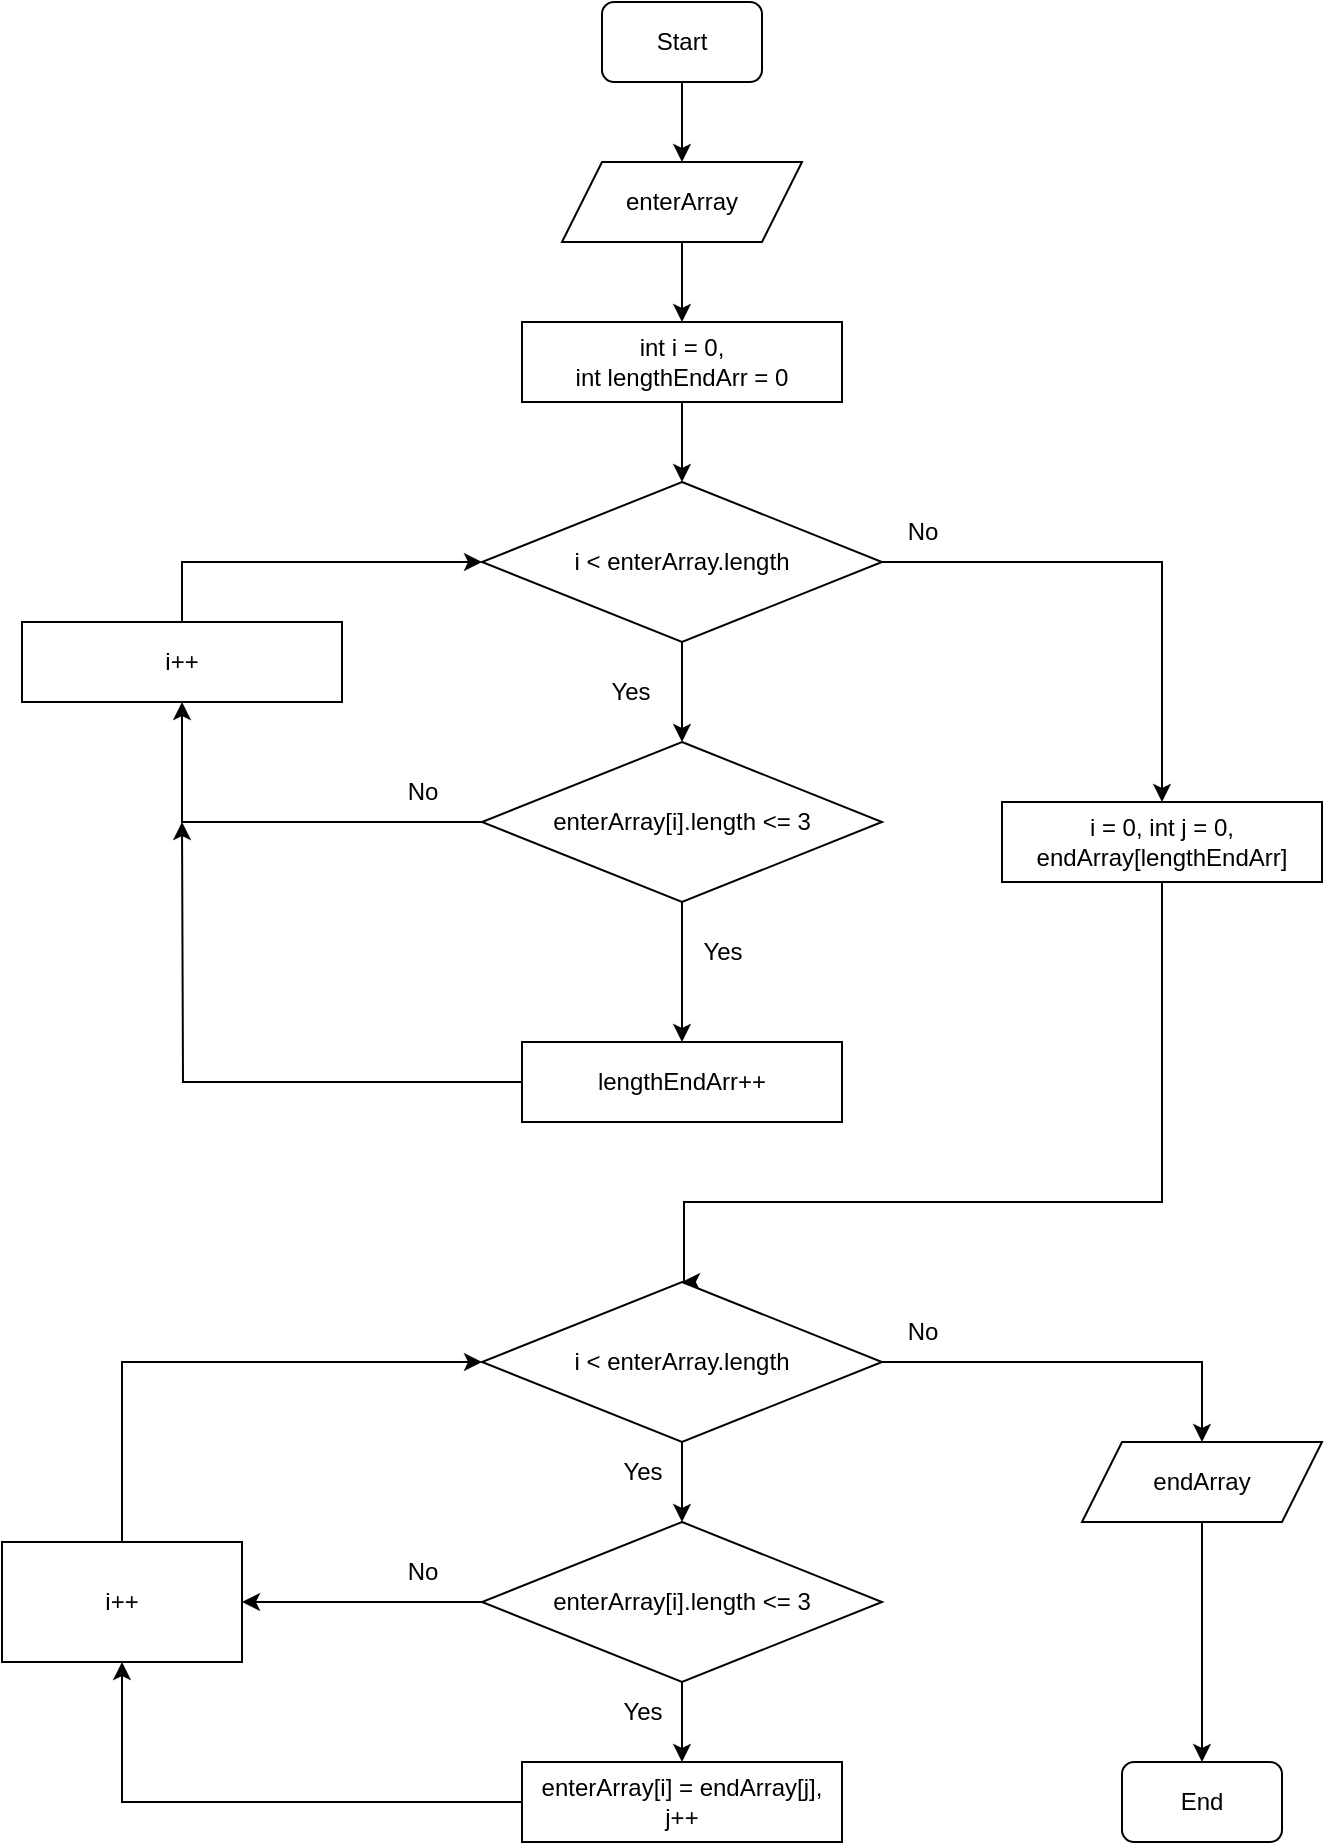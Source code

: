 <mxfile version="24.2.5" type="device">
  <diagram name="Страница — 1" id="YuyRIkmtOgdCBXdtULop">
    <mxGraphModel dx="1434" dy="837" grid="1" gridSize="10" guides="1" tooltips="1" connect="1" arrows="1" fold="1" page="1" pageScale="1" pageWidth="827" pageHeight="1169" math="0" shadow="0">
      <root>
        <mxCell id="0" />
        <mxCell id="1" parent="0" />
        <mxCell id="iouOsVHCN_rU_b1V1nuK-4" value="" style="edgeStyle=orthogonalEdgeStyle;rounded=0;orthogonalLoop=1;jettySize=auto;html=1;" edge="1" parent="1" source="iouOsVHCN_rU_b1V1nuK-1" target="iouOsVHCN_rU_b1V1nuK-2">
          <mxGeometry relative="1" as="geometry" />
        </mxCell>
        <mxCell id="iouOsVHCN_rU_b1V1nuK-1" value="Start" style="rounded=1;whiteSpace=wrap;html=1;" vertex="1" parent="1">
          <mxGeometry x="400" width="80" height="40" as="geometry" />
        </mxCell>
        <mxCell id="iouOsVHCN_rU_b1V1nuK-6" value="" style="edgeStyle=orthogonalEdgeStyle;rounded=0;orthogonalLoop=1;jettySize=auto;html=1;" edge="1" parent="1" source="iouOsVHCN_rU_b1V1nuK-2" target="iouOsVHCN_rU_b1V1nuK-5">
          <mxGeometry relative="1" as="geometry" />
        </mxCell>
        <mxCell id="iouOsVHCN_rU_b1V1nuK-2" value="enterArray" style="shape=parallelogram;perimeter=parallelogramPerimeter;whiteSpace=wrap;html=1;fixedSize=1;" vertex="1" parent="1">
          <mxGeometry x="380" y="80" width="120" height="40" as="geometry" />
        </mxCell>
        <mxCell id="iouOsVHCN_rU_b1V1nuK-9" value="" style="edgeStyle=orthogonalEdgeStyle;rounded=0;orthogonalLoop=1;jettySize=auto;html=1;" edge="1" parent="1" source="iouOsVHCN_rU_b1V1nuK-5" target="iouOsVHCN_rU_b1V1nuK-8">
          <mxGeometry relative="1" as="geometry" />
        </mxCell>
        <mxCell id="iouOsVHCN_rU_b1V1nuK-5" value="&lt;span style=&quot;background-color: initial;&quot;&gt;int i = 0,&lt;/span&gt;&lt;div&gt;int lengthEndArr = 0&lt;span style=&quot;background-color: initial;&quot;&gt;&lt;br&gt;&lt;/span&gt;&lt;/div&gt;" style="rounded=0;whiteSpace=wrap;html=1;" vertex="1" parent="1">
          <mxGeometry x="360" y="160" width="160" height="40" as="geometry" />
        </mxCell>
        <mxCell id="iouOsVHCN_rU_b1V1nuK-11" value="" style="edgeStyle=orthogonalEdgeStyle;rounded=0;orthogonalLoop=1;jettySize=auto;html=1;" edge="1" parent="1" source="iouOsVHCN_rU_b1V1nuK-8" target="iouOsVHCN_rU_b1V1nuK-10">
          <mxGeometry relative="1" as="geometry" />
        </mxCell>
        <mxCell id="iouOsVHCN_rU_b1V1nuK-35" style="edgeStyle=orthogonalEdgeStyle;rounded=0;orthogonalLoop=1;jettySize=auto;html=1;" edge="1" parent="1" source="iouOsVHCN_rU_b1V1nuK-8">
          <mxGeometry relative="1" as="geometry">
            <mxPoint x="680" y="400" as="targetPoint" />
            <Array as="points">
              <mxPoint x="680" y="280" />
              <mxPoint x="680" y="360" />
            </Array>
          </mxGeometry>
        </mxCell>
        <mxCell id="iouOsVHCN_rU_b1V1nuK-8" value="i &amp;lt; enterArray.length" style="rhombus;whiteSpace=wrap;html=1;rounded=0;" vertex="1" parent="1">
          <mxGeometry x="340" y="240" width="200" height="80" as="geometry" />
        </mxCell>
        <mxCell id="iouOsVHCN_rU_b1V1nuK-44" style="edgeStyle=orthogonalEdgeStyle;rounded=0;orthogonalLoop=1;jettySize=auto;html=1;entryX=0.5;entryY=1;entryDx=0;entryDy=0;" edge="1" parent="1" source="iouOsVHCN_rU_b1V1nuK-10" target="iouOsVHCN_rU_b1V1nuK-43">
          <mxGeometry relative="1" as="geometry" />
        </mxCell>
        <mxCell id="iouOsVHCN_rU_b1V1nuK-46" value="" style="edgeStyle=orthogonalEdgeStyle;rounded=0;orthogonalLoop=1;jettySize=auto;html=1;" edge="1" parent="1" source="iouOsVHCN_rU_b1V1nuK-10" target="iouOsVHCN_rU_b1V1nuK-45">
          <mxGeometry relative="1" as="geometry" />
        </mxCell>
        <mxCell id="iouOsVHCN_rU_b1V1nuK-10" value="enterArray[i].length &amp;lt;= 3" style="rhombus;whiteSpace=wrap;html=1;rounded=0;" vertex="1" parent="1">
          <mxGeometry x="340" y="370" width="200" height="80" as="geometry" />
        </mxCell>
        <mxCell id="iouOsVHCN_rU_b1V1nuK-12" value="Yes" style="text;html=1;align=center;verticalAlign=middle;resizable=0;points=[];autosize=1;strokeColor=none;fillColor=none;" vertex="1" parent="1">
          <mxGeometry x="394" y="330" width="40" height="30" as="geometry" />
        </mxCell>
        <mxCell id="iouOsVHCN_rU_b1V1nuK-27" value="Yes" style="text;html=1;align=center;verticalAlign=middle;resizable=0;points=[];autosize=1;strokeColor=none;fillColor=none;" vertex="1" parent="1">
          <mxGeometry x="440" y="460" width="40" height="30" as="geometry" />
        </mxCell>
        <mxCell id="iouOsVHCN_rU_b1V1nuK-30" value="No" style="text;html=1;align=center;verticalAlign=middle;resizable=0;points=[];autosize=1;strokeColor=none;fillColor=none;" vertex="1" parent="1">
          <mxGeometry x="290" y="380" width="40" height="30" as="geometry" />
        </mxCell>
        <mxCell id="iouOsVHCN_rU_b1V1nuK-15" value="No" style="text;html=1;align=center;verticalAlign=middle;resizable=0;points=[];autosize=1;strokeColor=none;fillColor=none;" vertex="1" parent="1">
          <mxGeometry x="540" y="250" width="40" height="30" as="geometry" />
        </mxCell>
        <mxCell id="iouOsVHCN_rU_b1V1nuK-48" style="edgeStyle=orthogonalEdgeStyle;rounded=0;orthogonalLoop=1;jettySize=auto;html=1;entryX=0;entryY=0.5;entryDx=0;entryDy=0;" edge="1" parent="1" source="iouOsVHCN_rU_b1V1nuK-43" target="iouOsVHCN_rU_b1V1nuK-8">
          <mxGeometry relative="1" as="geometry">
            <Array as="points">
              <mxPoint x="190" y="280" />
            </Array>
          </mxGeometry>
        </mxCell>
        <mxCell id="iouOsVHCN_rU_b1V1nuK-43" value="&lt;div&gt;&lt;span style=&quot;background-color: initial;&quot;&gt;i++&lt;/span&gt;&lt;/div&gt;" style="rounded=0;whiteSpace=wrap;html=1;" vertex="1" parent="1">
          <mxGeometry x="110" y="310" width="160" height="40" as="geometry" />
        </mxCell>
        <mxCell id="iouOsVHCN_rU_b1V1nuK-47" style="edgeStyle=orthogonalEdgeStyle;rounded=0;orthogonalLoop=1;jettySize=auto;html=1;" edge="1" parent="1" source="iouOsVHCN_rU_b1V1nuK-45">
          <mxGeometry relative="1" as="geometry">
            <mxPoint x="190" y="410" as="targetPoint" />
          </mxGeometry>
        </mxCell>
        <mxCell id="iouOsVHCN_rU_b1V1nuK-45" value="lengthEndArr++" style="rounded=0;whiteSpace=wrap;html=1;" vertex="1" parent="1">
          <mxGeometry x="360" y="520" width="160" height="40" as="geometry" />
        </mxCell>
        <mxCell id="iouOsVHCN_rU_b1V1nuK-51" style="edgeStyle=orthogonalEdgeStyle;rounded=0;orthogonalLoop=1;jettySize=auto;html=1;entryX=0.5;entryY=0;entryDx=0;entryDy=0;entryPerimeter=0;" edge="1" parent="1" source="iouOsVHCN_rU_b1V1nuK-49" target="iouOsVHCN_rU_b1V1nuK-50">
          <mxGeometry relative="1" as="geometry">
            <mxPoint x="440" y="630" as="targetPoint" />
            <Array as="points">
              <mxPoint x="680" y="600" />
              <mxPoint x="441" y="600" />
            </Array>
          </mxGeometry>
        </mxCell>
        <mxCell id="iouOsVHCN_rU_b1V1nuK-49" value="&lt;div&gt;&lt;span style=&quot;background-color: initial;&quot;&gt;i = 0, int j = 0,&lt;/span&gt;&lt;/div&gt;&lt;div&gt;&lt;span style=&quot;background-color: initial;&quot;&gt;endArray[lengthEndArr]&lt;/span&gt;&lt;/div&gt;" style="rounded=0;whiteSpace=wrap;html=1;" vertex="1" parent="1">
          <mxGeometry x="600" y="400" width="160" height="40" as="geometry" />
        </mxCell>
        <mxCell id="iouOsVHCN_rU_b1V1nuK-53" value="" style="edgeStyle=orthogonalEdgeStyle;rounded=0;orthogonalLoop=1;jettySize=auto;html=1;" edge="1" parent="1" source="iouOsVHCN_rU_b1V1nuK-50" target="iouOsVHCN_rU_b1V1nuK-52">
          <mxGeometry relative="1" as="geometry" />
        </mxCell>
        <mxCell id="iouOsVHCN_rU_b1V1nuK-50" value="i &amp;lt; enterArray.length" style="rhombus;whiteSpace=wrap;html=1;rounded=0;" vertex="1" parent="1">
          <mxGeometry x="340" y="640" width="200" height="80" as="geometry" />
        </mxCell>
        <mxCell id="iouOsVHCN_rU_b1V1nuK-58" value="" style="edgeStyle=orthogonalEdgeStyle;rounded=0;orthogonalLoop=1;jettySize=auto;html=1;" edge="1" parent="1" source="iouOsVHCN_rU_b1V1nuK-52" target="iouOsVHCN_rU_b1V1nuK-57">
          <mxGeometry relative="1" as="geometry" />
        </mxCell>
        <mxCell id="iouOsVHCN_rU_b1V1nuK-61" value="" style="edgeStyle=orthogonalEdgeStyle;rounded=0;orthogonalLoop=1;jettySize=auto;html=1;" edge="1" parent="1" source="iouOsVHCN_rU_b1V1nuK-52" target="iouOsVHCN_rU_b1V1nuK-60">
          <mxGeometry relative="1" as="geometry" />
        </mxCell>
        <mxCell id="iouOsVHCN_rU_b1V1nuK-52" value="enterArray[i].length &amp;lt;= 3" style="rhombus;whiteSpace=wrap;html=1;rounded=0;" vertex="1" parent="1">
          <mxGeometry x="340" y="760" width="200" height="80" as="geometry" />
        </mxCell>
        <mxCell id="iouOsVHCN_rU_b1V1nuK-54" value="Yes" style="text;html=1;align=center;verticalAlign=middle;resizable=0;points=[];autosize=1;strokeColor=none;fillColor=none;" vertex="1" parent="1">
          <mxGeometry x="400" y="840" width="40" height="30" as="geometry" />
        </mxCell>
        <mxCell id="iouOsVHCN_rU_b1V1nuK-62" style="edgeStyle=orthogonalEdgeStyle;rounded=0;orthogonalLoop=1;jettySize=auto;html=1;entryX=0.5;entryY=1;entryDx=0;entryDy=0;" edge="1" parent="1" source="iouOsVHCN_rU_b1V1nuK-57" target="iouOsVHCN_rU_b1V1nuK-60">
          <mxGeometry relative="1" as="geometry" />
        </mxCell>
        <mxCell id="iouOsVHCN_rU_b1V1nuK-57" value="enterArray[i] = endArray[j],&lt;div&gt;j++&lt;/div&gt;" style="rounded=0;whiteSpace=wrap;html=1;" vertex="1" parent="1">
          <mxGeometry x="360" y="880" width="160" height="40" as="geometry" />
        </mxCell>
        <mxCell id="iouOsVHCN_rU_b1V1nuK-59" value="Yes" style="text;html=1;align=center;verticalAlign=middle;resizable=0;points=[];autosize=1;strokeColor=none;fillColor=none;" vertex="1" parent="1">
          <mxGeometry x="400" y="720" width="40" height="30" as="geometry" />
        </mxCell>
        <mxCell id="iouOsVHCN_rU_b1V1nuK-64" style="edgeStyle=orthogonalEdgeStyle;rounded=0;orthogonalLoop=1;jettySize=auto;html=1;entryX=0;entryY=0.5;entryDx=0;entryDy=0;" edge="1" parent="1" source="iouOsVHCN_rU_b1V1nuK-60" target="iouOsVHCN_rU_b1V1nuK-50">
          <mxGeometry relative="1" as="geometry">
            <Array as="points">
              <mxPoint x="160" y="680" />
            </Array>
          </mxGeometry>
        </mxCell>
        <mxCell id="iouOsVHCN_rU_b1V1nuK-60" value="i++" style="whiteSpace=wrap;html=1;rounded=0;" vertex="1" parent="1">
          <mxGeometry x="100" y="770" width="120" height="60" as="geometry" />
        </mxCell>
        <mxCell id="iouOsVHCN_rU_b1V1nuK-63" value="No" style="text;html=1;align=center;verticalAlign=middle;resizable=0;points=[];autosize=1;strokeColor=none;fillColor=none;" vertex="1" parent="1">
          <mxGeometry x="290" y="770" width="40" height="30" as="geometry" />
        </mxCell>
        <mxCell id="iouOsVHCN_rU_b1V1nuK-68" style="edgeStyle=orthogonalEdgeStyle;rounded=0;orthogonalLoop=1;jettySize=auto;html=1;entryX=0.5;entryY=0;entryDx=0;entryDy=0;" edge="1" parent="1" source="iouOsVHCN_rU_b1V1nuK-65" target="iouOsVHCN_rU_b1V1nuK-67">
          <mxGeometry relative="1" as="geometry" />
        </mxCell>
        <mxCell id="iouOsVHCN_rU_b1V1nuK-65" value="endArray" style="shape=parallelogram;perimeter=parallelogramPerimeter;whiteSpace=wrap;html=1;fixedSize=1;" vertex="1" parent="1">
          <mxGeometry x="640" y="720" width="120" height="40" as="geometry" />
        </mxCell>
        <mxCell id="iouOsVHCN_rU_b1V1nuK-66" style="edgeStyle=orthogonalEdgeStyle;rounded=0;orthogonalLoop=1;jettySize=auto;html=1;entryX=0.5;entryY=0;entryDx=0;entryDy=0;" edge="1" parent="1" source="iouOsVHCN_rU_b1V1nuK-50" target="iouOsVHCN_rU_b1V1nuK-65">
          <mxGeometry relative="1" as="geometry">
            <mxPoint x="670" y="710" as="targetPoint" />
            <Array as="points">
              <mxPoint x="700" y="680" />
            </Array>
          </mxGeometry>
        </mxCell>
        <mxCell id="iouOsVHCN_rU_b1V1nuK-67" value="End" style="rounded=1;whiteSpace=wrap;html=1;" vertex="1" parent="1">
          <mxGeometry x="660" y="880" width="80" height="40" as="geometry" />
        </mxCell>
        <mxCell id="iouOsVHCN_rU_b1V1nuK-69" value="No" style="text;html=1;align=center;verticalAlign=middle;resizable=0;points=[];autosize=1;strokeColor=none;fillColor=none;" vertex="1" parent="1">
          <mxGeometry x="540" y="650" width="40" height="30" as="geometry" />
        </mxCell>
      </root>
    </mxGraphModel>
  </diagram>
</mxfile>
